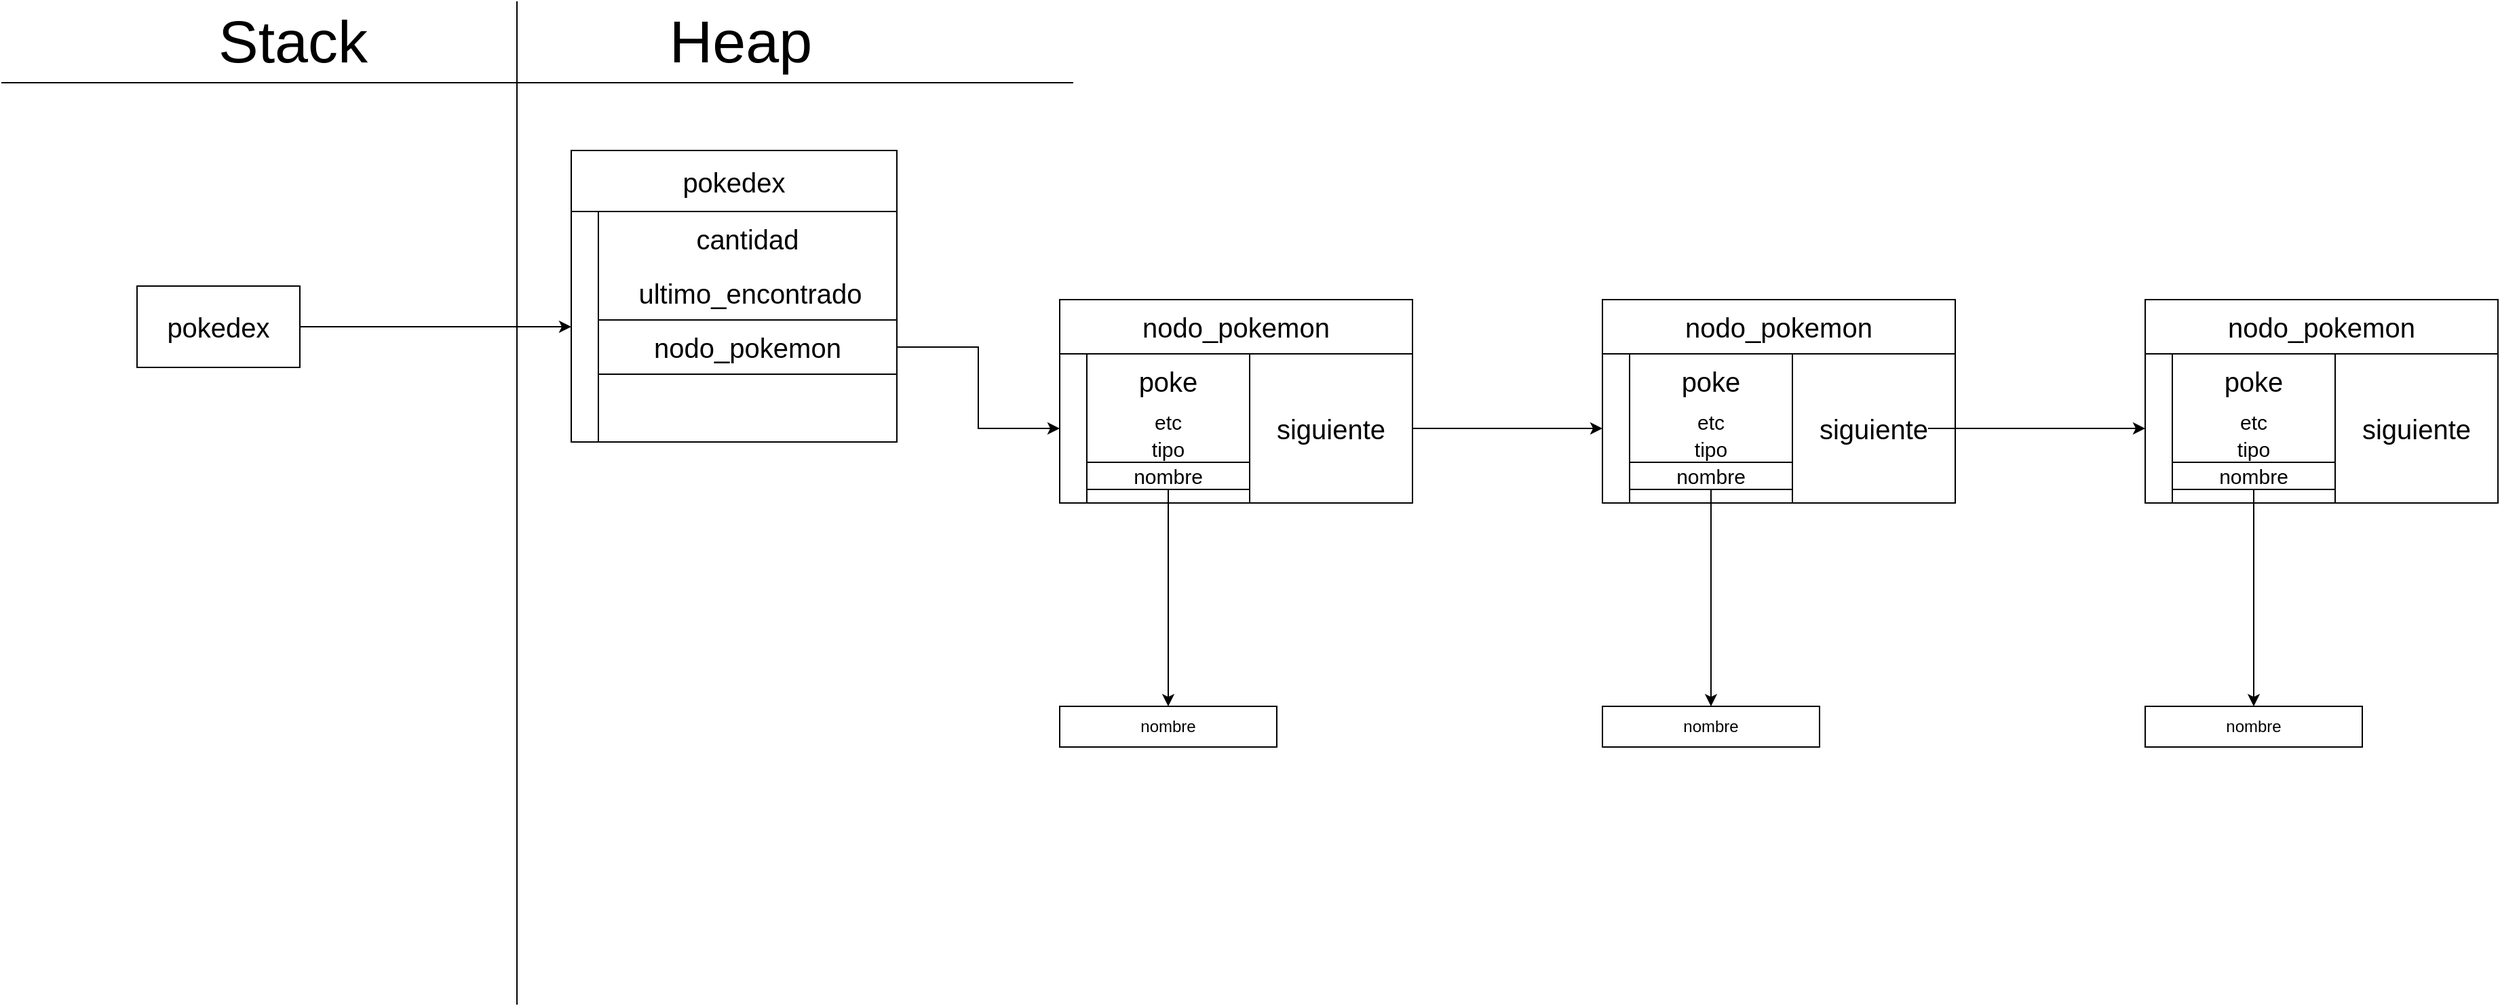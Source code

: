 <mxfile version="24.5.5" type="device">
  <diagram name="Page-1" id="jto-qtzXlHKbKDOFZij-">
    <mxGraphModel dx="1195" dy="657" grid="1" gridSize="10" guides="1" tooltips="1" connect="1" arrows="1" fold="1" page="1" pageScale="1" pageWidth="850" pageHeight="1100" math="0" shadow="0">
      <root>
        <mxCell id="0" />
        <mxCell id="1" parent="0" />
        <mxCell id="kgj0ZtWSBMvPHDnNzbXX-134" style="edgeStyle=orthogonalEdgeStyle;rounded=0;orthogonalLoop=1;jettySize=auto;html=1;entryX=0;entryY=0.5;entryDx=0;entryDy=0;" edge="1" parent="1" source="kgj0ZtWSBMvPHDnNzbXX-1" target="kgj0ZtWSBMvPHDnNzbXX-121">
          <mxGeometry relative="1" as="geometry" />
        </mxCell>
        <mxCell id="kgj0ZtWSBMvPHDnNzbXX-1" value="" style="rounded=0;whiteSpace=wrap;html=1;" vertex="1" parent="1">
          <mxGeometry x="820" y="280" width="240" height="110" as="geometry" />
        </mxCell>
        <mxCell id="kgj0ZtWSBMvPHDnNzbXX-2" value="" style="endArrow=none;html=1;rounded=0;" edge="1" parent="1">
          <mxGeometry width="50" height="50" relative="1" as="geometry">
            <mxPoint x="400" y="760" as="sourcePoint" />
            <mxPoint x="400" y="20" as="targetPoint" />
          </mxGeometry>
        </mxCell>
        <mxCell id="kgj0ZtWSBMvPHDnNzbXX-3" value="" style="endArrow=none;html=1;rounded=0;" edge="1" parent="1">
          <mxGeometry width="50" height="50" relative="1" as="geometry">
            <mxPoint x="20" y="80" as="sourcePoint" />
            <mxPoint x="810" y="80" as="targetPoint" />
          </mxGeometry>
        </mxCell>
        <mxCell id="kgj0ZtWSBMvPHDnNzbXX-5" value="&lt;font style=&quot;font-size: 44px;&quot;&gt;Stack&lt;/font&gt;" style="text;html=1;align=center;verticalAlign=middle;whiteSpace=wrap;rounded=0;" vertex="1" parent="1">
          <mxGeometry x="70" y="20" width="330" height="60" as="geometry" />
        </mxCell>
        <mxCell id="kgj0ZtWSBMvPHDnNzbXX-6" value="&lt;span style=&quot;font-size: 44px;&quot;&gt;Heap&lt;/span&gt;" style="text;html=1;align=center;verticalAlign=middle;whiteSpace=wrap;rounded=0;" vertex="1" parent="1">
          <mxGeometry x="400" y="20" width="330" height="60" as="geometry" />
        </mxCell>
        <mxCell id="kgj0ZtWSBMvPHDnNzbXX-7" value="" style="endArrow=none;html=1;rounded=0;entryX=0.5;entryY=0;entryDx=0;entryDy=0;exitX=0.5;exitY=1;exitDx=0;exitDy=0;" edge="1" parent="1" source="kgj0ZtWSBMvPHDnNzbXX-1" target="kgj0ZtWSBMvPHDnNzbXX-1">
          <mxGeometry width="50" height="50" relative="1" as="geometry">
            <mxPoint x="920" y="360" as="sourcePoint" />
            <mxPoint x="970" y="310" as="targetPoint" />
          </mxGeometry>
        </mxCell>
        <mxCell id="kgj0ZtWSBMvPHDnNzbXX-8" value="&lt;font style=&quot;font-size: 20px;&quot;&gt;poke&lt;/font&gt;" style="text;html=1;align=center;verticalAlign=middle;whiteSpace=wrap;rounded=0;" vertex="1" parent="1">
          <mxGeometry x="820" y="290" width="120" height="20" as="geometry" />
        </mxCell>
        <mxCell id="kgj0ZtWSBMvPHDnNzbXX-9" value="&lt;font style=&quot;font-size: 20px;&quot;&gt;siguiente&lt;/font&gt;" style="text;html=1;align=center;verticalAlign=middle;whiteSpace=wrap;rounded=0;" vertex="1" parent="1">
          <mxGeometry x="960" y="320" width="80" height="30" as="geometry" />
        </mxCell>
        <mxCell id="kgj0ZtWSBMvPHDnNzbXX-32" value="" style="rounded=0;whiteSpace=wrap;html=1;" vertex="1" parent="1">
          <mxGeometry x="460" y="175" width="220" height="170" as="geometry" />
        </mxCell>
        <mxCell id="kgj0ZtWSBMvPHDnNzbXX-34" value="&lt;span style=&quot;font-size: 20px;&quot;&gt;cantidad&lt;/span&gt;" style="text;html=1;align=center;verticalAlign=middle;whiteSpace=wrap;rounded=0;" vertex="1" parent="1">
          <mxGeometry x="460" y="175" width="220" height="40" as="geometry" />
        </mxCell>
        <mxCell id="kgj0ZtWSBMvPHDnNzbXX-35" value="&lt;span style=&quot;font-size: 20px;&quot;&gt;ultimo_encontrado&lt;/span&gt;" style="text;html=1;align=center;verticalAlign=middle;whiteSpace=wrap;rounded=0;" vertex="1" parent="1">
          <mxGeometry x="462.5" y="215" width="217.5" height="40" as="geometry" />
        </mxCell>
        <mxCell id="kgj0ZtWSBMvPHDnNzbXX-109" style="edgeStyle=orthogonalEdgeStyle;rounded=0;orthogonalLoop=1;jettySize=auto;html=1;entryX=0;entryY=0.5;entryDx=0;entryDy=0;" edge="1" parent="1" source="kgj0ZtWSBMvPHDnNzbXX-36" target="kgj0ZtWSBMvPHDnNzbXX-84">
          <mxGeometry relative="1" as="geometry" />
        </mxCell>
        <mxCell id="kgj0ZtWSBMvPHDnNzbXX-36" value="&lt;span style=&quot;font-size: 20px;&quot;&gt;nodo_pokemon&lt;/span&gt;" style="text;html=1;align=center;verticalAlign=middle;whiteSpace=wrap;rounded=0;strokeColor=default;" vertex="1" parent="1">
          <mxGeometry x="460" y="255" width="220" height="40" as="geometry" />
        </mxCell>
        <mxCell id="kgj0ZtWSBMvPHDnNzbXX-39" style="edgeStyle=orthogonalEdgeStyle;rounded=0;orthogonalLoop=1;jettySize=auto;html=1;" edge="1" parent="1" source="kgj0ZtWSBMvPHDnNzbXX-38" target="kgj0ZtWSBMvPHDnNzbXX-40">
          <mxGeometry relative="1" as="geometry">
            <mxPoint x="420" y="210" as="targetPoint" />
          </mxGeometry>
        </mxCell>
        <mxCell id="kgj0ZtWSBMvPHDnNzbXX-38" value="&lt;span style=&quot;font-size: 20px;&quot;&gt;pokedex&lt;/span&gt;" style="rounded=0;whiteSpace=wrap;html=1;" vertex="1" parent="1">
          <mxGeometry x="120" y="230" width="120" height="60" as="geometry" />
        </mxCell>
        <mxCell id="kgj0ZtWSBMvPHDnNzbXX-40" value="" style="rounded=0;whiteSpace=wrap;html=1;" vertex="1" parent="1">
          <mxGeometry x="440" y="175" width="20" height="170" as="geometry" />
        </mxCell>
        <mxCell id="kgj0ZtWSBMvPHDnNzbXX-83" style="edgeStyle=orthogonalEdgeStyle;rounded=0;orthogonalLoop=1;jettySize=auto;html=1;" edge="1" parent="1" source="kgj0ZtWSBMvPHDnNzbXX-42" target="kgj0ZtWSBMvPHDnNzbXX-45">
          <mxGeometry relative="1" as="geometry" />
        </mxCell>
        <mxCell id="kgj0ZtWSBMvPHDnNzbXX-42" value="&lt;font style=&quot;font-size: 15px;&quot;&gt;nombre&lt;/font&gt;" style="text;html=1;align=center;verticalAlign=middle;whiteSpace=wrap;rounded=0;strokeColor=default;" vertex="1" parent="1">
          <mxGeometry x="820" y="360" width="120" height="20" as="geometry" />
        </mxCell>
        <mxCell id="kgj0ZtWSBMvPHDnNzbXX-43" value="&lt;font style=&quot;font-size: 15px;&quot;&gt;tipo&lt;/font&gt;" style="text;html=1;align=center;verticalAlign=middle;whiteSpace=wrap;rounded=0;" vertex="1" parent="1">
          <mxGeometry x="820" y="340" width="120" height="20" as="geometry" />
        </mxCell>
        <mxCell id="kgj0ZtWSBMvPHDnNzbXX-44" value="&lt;font style=&quot;font-size: 15px;&quot;&gt;etc&lt;/font&gt;" style="text;html=1;align=center;verticalAlign=middle;whiteSpace=wrap;rounded=0;" vertex="1" parent="1">
          <mxGeometry x="820" y="320" width="120" height="20" as="geometry" />
        </mxCell>
        <mxCell id="kgj0ZtWSBMvPHDnNzbXX-45" value="nombre" style="rounded=0;whiteSpace=wrap;html=1;" vertex="1" parent="1">
          <mxGeometry x="800" y="540" width="160" height="30" as="geometry" />
        </mxCell>
        <mxCell id="kgj0ZtWSBMvPHDnNzbXX-84" value="" style="rounded=0;whiteSpace=wrap;html=1;" vertex="1" parent="1">
          <mxGeometry x="800" y="280" width="20" height="110" as="geometry" />
        </mxCell>
        <mxCell id="kgj0ZtWSBMvPHDnNzbXX-110" value="&lt;font style=&quot;font-size: 20px;&quot;&gt;pokedex&lt;/font&gt;" style="rounded=0;whiteSpace=wrap;html=1;" vertex="1" parent="1">
          <mxGeometry x="440" y="130" width="240" height="45" as="geometry" />
        </mxCell>
        <mxCell id="kgj0ZtWSBMvPHDnNzbXX-111" value="&lt;span style=&quot;font-size: 20px;&quot;&gt;nodo_pokemon&lt;/span&gt;" style="rounded=0;whiteSpace=wrap;html=1;" vertex="1" parent="1">
          <mxGeometry x="800" y="240" width="260" height="40" as="geometry" />
        </mxCell>
        <mxCell id="kgj0ZtWSBMvPHDnNzbXX-112" value="" style="rounded=0;whiteSpace=wrap;html=1;" vertex="1" parent="1">
          <mxGeometry x="1220" y="280" width="240" height="110" as="geometry" />
        </mxCell>
        <mxCell id="kgj0ZtWSBMvPHDnNzbXX-113" value="" style="endArrow=none;html=1;rounded=0;entryX=0.5;entryY=0;entryDx=0;entryDy=0;exitX=0.5;exitY=1;exitDx=0;exitDy=0;" edge="1" parent="1" source="kgj0ZtWSBMvPHDnNzbXX-112" target="kgj0ZtWSBMvPHDnNzbXX-112">
          <mxGeometry width="50" height="50" relative="1" as="geometry">
            <mxPoint x="1320" y="360" as="sourcePoint" />
            <mxPoint x="1370" y="310" as="targetPoint" />
          </mxGeometry>
        </mxCell>
        <mxCell id="kgj0ZtWSBMvPHDnNzbXX-114" value="&lt;font style=&quot;font-size: 20px;&quot;&gt;poke&lt;/font&gt;" style="text;html=1;align=center;verticalAlign=middle;whiteSpace=wrap;rounded=0;" vertex="1" parent="1">
          <mxGeometry x="1220" y="290" width="120" height="20" as="geometry" />
        </mxCell>
        <mxCell id="kgj0ZtWSBMvPHDnNzbXX-135" style="edgeStyle=orthogonalEdgeStyle;rounded=0;orthogonalLoop=1;jettySize=auto;html=1;entryX=0;entryY=0.5;entryDx=0;entryDy=0;" edge="1" parent="1" source="kgj0ZtWSBMvPHDnNzbXX-115" target="kgj0ZtWSBMvPHDnNzbXX-132">
          <mxGeometry relative="1" as="geometry" />
        </mxCell>
        <mxCell id="kgj0ZtWSBMvPHDnNzbXX-115" value="&lt;font style=&quot;font-size: 20px;&quot;&gt;siguiente&lt;/font&gt;" style="text;html=1;align=center;verticalAlign=middle;whiteSpace=wrap;rounded=0;" vertex="1" parent="1">
          <mxGeometry x="1360" y="320" width="80" height="30" as="geometry" />
        </mxCell>
        <mxCell id="kgj0ZtWSBMvPHDnNzbXX-116" style="edgeStyle=orthogonalEdgeStyle;rounded=0;orthogonalLoop=1;jettySize=auto;html=1;" edge="1" parent="1" source="kgj0ZtWSBMvPHDnNzbXX-117" target="kgj0ZtWSBMvPHDnNzbXX-120">
          <mxGeometry relative="1" as="geometry" />
        </mxCell>
        <mxCell id="kgj0ZtWSBMvPHDnNzbXX-117" value="&lt;font style=&quot;font-size: 15px;&quot;&gt;nombre&lt;/font&gt;" style="text;html=1;align=center;verticalAlign=middle;whiteSpace=wrap;rounded=0;strokeColor=default;" vertex="1" parent="1">
          <mxGeometry x="1220" y="360" width="120" height="20" as="geometry" />
        </mxCell>
        <mxCell id="kgj0ZtWSBMvPHDnNzbXX-118" value="&lt;font style=&quot;font-size: 15px;&quot;&gt;tipo&lt;/font&gt;" style="text;html=1;align=center;verticalAlign=middle;whiteSpace=wrap;rounded=0;" vertex="1" parent="1">
          <mxGeometry x="1220" y="340" width="120" height="20" as="geometry" />
        </mxCell>
        <mxCell id="kgj0ZtWSBMvPHDnNzbXX-119" value="&lt;font style=&quot;font-size: 15px;&quot;&gt;etc&lt;/font&gt;" style="text;html=1;align=center;verticalAlign=middle;whiteSpace=wrap;rounded=0;" vertex="1" parent="1">
          <mxGeometry x="1220" y="320" width="120" height="20" as="geometry" />
        </mxCell>
        <mxCell id="kgj0ZtWSBMvPHDnNzbXX-120" value="nombre" style="rounded=0;whiteSpace=wrap;html=1;" vertex="1" parent="1">
          <mxGeometry x="1200" y="540" width="160" height="30" as="geometry" />
        </mxCell>
        <mxCell id="kgj0ZtWSBMvPHDnNzbXX-121" value="" style="rounded=0;whiteSpace=wrap;html=1;" vertex="1" parent="1">
          <mxGeometry x="1200" y="280" width="20" height="110" as="geometry" />
        </mxCell>
        <mxCell id="kgj0ZtWSBMvPHDnNzbXX-122" value="&lt;span style=&quot;font-size: 20px;&quot;&gt;nodo_pokemon&lt;/span&gt;" style="rounded=0;whiteSpace=wrap;html=1;" vertex="1" parent="1">
          <mxGeometry x="1200" y="240" width="260" height="40" as="geometry" />
        </mxCell>
        <mxCell id="kgj0ZtWSBMvPHDnNzbXX-123" value="" style="rounded=0;whiteSpace=wrap;html=1;" vertex="1" parent="1">
          <mxGeometry x="1620" y="280" width="240" height="110" as="geometry" />
        </mxCell>
        <mxCell id="kgj0ZtWSBMvPHDnNzbXX-124" value="" style="endArrow=none;html=1;rounded=0;entryX=0.5;entryY=0;entryDx=0;entryDy=0;exitX=0.5;exitY=1;exitDx=0;exitDy=0;" edge="1" parent="1" source="kgj0ZtWSBMvPHDnNzbXX-123" target="kgj0ZtWSBMvPHDnNzbXX-123">
          <mxGeometry width="50" height="50" relative="1" as="geometry">
            <mxPoint x="1720" y="360" as="sourcePoint" />
            <mxPoint x="1770" y="310" as="targetPoint" />
          </mxGeometry>
        </mxCell>
        <mxCell id="kgj0ZtWSBMvPHDnNzbXX-125" value="&lt;font style=&quot;font-size: 20px;&quot;&gt;poke&lt;/font&gt;" style="text;html=1;align=center;verticalAlign=middle;whiteSpace=wrap;rounded=0;" vertex="1" parent="1">
          <mxGeometry x="1620" y="290" width="120" height="20" as="geometry" />
        </mxCell>
        <mxCell id="kgj0ZtWSBMvPHDnNzbXX-126" value="&lt;font style=&quot;font-size: 20px;&quot;&gt;siguiente&lt;/font&gt;" style="text;html=1;align=center;verticalAlign=middle;whiteSpace=wrap;rounded=0;" vertex="1" parent="1">
          <mxGeometry x="1760" y="320" width="80" height="30" as="geometry" />
        </mxCell>
        <mxCell id="kgj0ZtWSBMvPHDnNzbXX-127" style="edgeStyle=orthogonalEdgeStyle;rounded=0;orthogonalLoop=1;jettySize=auto;html=1;" edge="1" parent="1" source="kgj0ZtWSBMvPHDnNzbXX-128" target="kgj0ZtWSBMvPHDnNzbXX-131">
          <mxGeometry relative="1" as="geometry" />
        </mxCell>
        <mxCell id="kgj0ZtWSBMvPHDnNzbXX-128" value="&lt;font style=&quot;font-size: 15px;&quot;&gt;nombre&lt;/font&gt;" style="text;html=1;align=center;verticalAlign=middle;whiteSpace=wrap;rounded=0;strokeColor=default;" vertex="1" parent="1">
          <mxGeometry x="1620" y="360" width="120" height="20" as="geometry" />
        </mxCell>
        <mxCell id="kgj0ZtWSBMvPHDnNzbXX-129" value="&lt;font style=&quot;font-size: 15px;&quot;&gt;tipo&lt;/font&gt;" style="text;html=1;align=center;verticalAlign=middle;whiteSpace=wrap;rounded=0;" vertex="1" parent="1">
          <mxGeometry x="1620" y="340" width="120" height="20" as="geometry" />
        </mxCell>
        <mxCell id="kgj0ZtWSBMvPHDnNzbXX-130" value="&lt;font style=&quot;font-size: 15px;&quot;&gt;etc&lt;/font&gt;" style="text;html=1;align=center;verticalAlign=middle;whiteSpace=wrap;rounded=0;" vertex="1" parent="1">
          <mxGeometry x="1620" y="320" width="120" height="20" as="geometry" />
        </mxCell>
        <mxCell id="kgj0ZtWSBMvPHDnNzbXX-131" value="nombre" style="rounded=0;whiteSpace=wrap;html=1;" vertex="1" parent="1">
          <mxGeometry x="1600" y="540" width="160" height="30" as="geometry" />
        </mxCell>
        <mxCell id="kgj0ZtWSBMvPHDnNzbXX-132" value="" style="rounded=0;whiteSpace=wrap;html=1;" vertex="1" parent="1">
          <mxGeometry x="1600" y="280" width="20" height="110" as="geometry" />
        </mxCell>
        <mxCell id="kgj0ZtWSBMvPHDnNzbXX-133" value="&lt;span style=&quot;font-size: 20px;&quot;&gt;nodo_pokemon&lt;/span&gt;" style="rounded=0;whiteSpace=wrap;html=1;" vertex="1" parent="1">
          <mxGeometry x="1600" y="240" width="260" height="40" as="geometry" />
        </mxCell>
      </root>
    </mxGraphModel>
  </diagram>
</mxfile>

